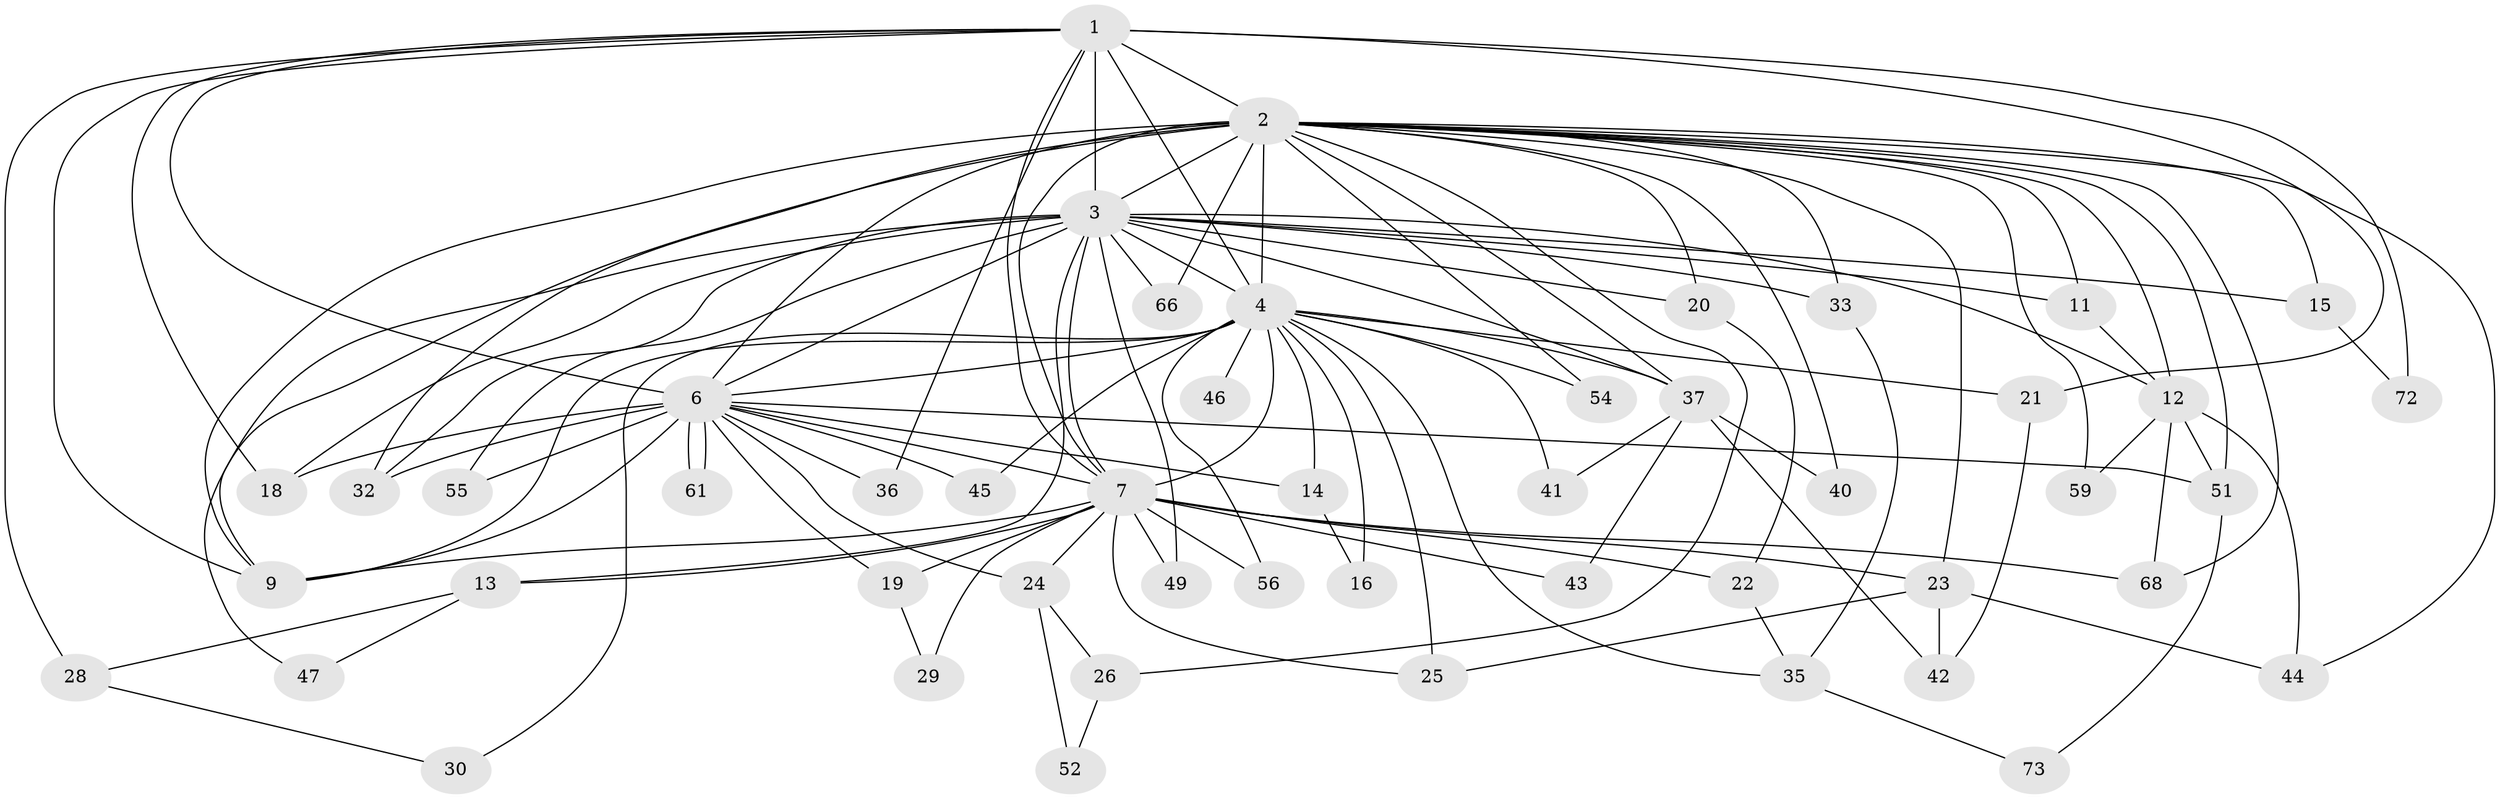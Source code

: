 // original degree distribution, {17: 0.0410958904109589, 26: 0.0136986301369863, 15: 0.0273972602739726, 21: 0.0136986301369863, 20: 0.0136986301369863, 10: 0.0136986301369863, 12: 0.0136986301369863, 4: 0.0821917808219178, 3: 0.2191780821917808, 5: 0.0410958904109589, 6: 0.0136986301369863, 2: 0.4931506849315068, 7: 0.0136986301369863}
// Generated by graph-tools (version 1.1) at 2025/41/03/06/25 10:41:34]
// undirected, 50 vertices, 116 edges
graph export_dot {
graph [start="1"]
  node [color=gray90,style=filled];
  1 [super="+48"];
  2 [super="+10"];
  3 [super="+5"];
  4 [super="+8"];
  6 [super="+65"];
  7 [super="+17"];
  9 [super="+38"];
  11 [super="+50"];
  12 [super="+31"];
  13;
  14;
  15 [super="+34"];
  16 [super="+58"];
  18 [super="+39"];
  19;
  20;
  21;
  22;
  23 [super="+70"];
  24 [super="+27"];
  25 [super="+57"];
  26;
  28 [super="+71"];
  29;
  30;
  32 [super="+63"];
  33;
  35 [super="+62"];
  36;
  37 [super="+53"];
  40;
  41;
  42 [super="+67"];
  43;
  44 [super="+60"];
  45;
  46;
  47;
  49;
  51 [super="+64"];
  52;
  54;
  55;
  56;
  59;
  61;
  66;
  68 [super="+69"];
  72;
  73;
  1 -- 2 [weight=3];
  1 -- 3 [weight=2];
  1 -- 4 [weight=2];
  1 -- 6;
  1 -- 7;
  1 -- 9 [weight=2];
  1 -- 21;
  1 -- 28 [weight=2];
  1 -- 36;
  1 -- 72;
  1 -- 18;
  2 -- 3 [weight=4];
  2 -- 4 [weight=4];
  2 -- 6 [weight=3];
  2 -- 7 [weight=2];
  2 -- 9 [weight=2];
  2 -- 11;
  2 -- 12;
  2 -- 15;
  2 -- 20;
  2 -- 23 [weight=2];
  2 -- 26;
  2 -- 32;
  2 -- 37;
  2 -- 40;
  2 -- 44;
  2 -- 54;
  2 -- 59;
  2 -- 66;
  2 -- 33;
  2 -- 68;
  2 -- 47;
  2 -- 51;
  3 -- 4 [weight=4];
  3 -- 6 [weight=2];
  3 -- 7 [weight=2];
  3 -- 9 [weight=2];
  3 -- 11 [weight=2];
  3 -- 13;
  3 -- 15 [weight=2];
  3 -- 18;
  3 -- 37;
  3 -- 49;
  3 -- 66;
  3 -- 12;
  3 -- 32;
  3 -- 33;
  3 -- 20;
  3 -- 55;
  4 -- 6 [weight=2];
  4 -- 7 [weight=2];
  4 -- 9 [weight=2];
  4 -- 14;
  4 -- 30;
  4 -- 45;
  4 -- 46 [weight=2];
  4 -- 56;
  4 -- 16 [weight=2];
  4 -- 21;
  4 -- 35;
  4 -- 41;
  4 -- 54;
  4 -- 37;
  4 -- 25;
  6 -- 7;
  6 -- 9;
  6 -- 14;
  6 -- 18;
  6 -- 19;
  6 -- 24;
  6 -- 36;
  6 -- 45;
  6 -- 51;
  6 -- 55;
  6 -- 61;
  6 -- 61;
  6 -- 32;
  7 -- 9;
  7 -- 13;
  7 -- 19;
  7 -- 23;
  7 -- 24 [weight=2];
  7 -- 29;
  7 -- 43;
  7 -- 56;
  7 -- 68;
  7 -- 25;
  7 -- 49;
  7 -- 22;
  11 -- 12;
  12 -- 51;
  12 -- 59;
  12 -- 68;
  12 -- 44;
  13 -- 28;
  13 -- 47;
  14 -- 16;
  15 -- 72;
  19 -- 29;
  20 -- 22;
  21 -- 42;
  22 -- 35;
  23 -- 25;
  23 -- 42;
  23 -- 44;
  24 -- 26;
  24 -- 52;
  26 -- 52;
  28 -- 30;
  33 -- 35;
  35 -- 73;
  37 -- 40;
  37 -- 41;
  37 -- 43;
  37 -- 42;
  51 -- 73;
}
